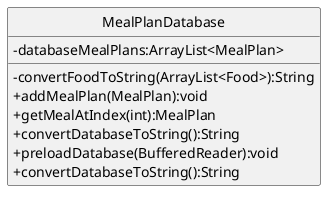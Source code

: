 @startuml
'https://plantuml.com/class-diagram

hide circle
skinparam classAttributeIconSize 0

class MealPlanDatabase {
- databaseMealPlans:ArrayList<MealPlan>
- convertFoodToString(ArrayList<Food>):String
+ addMealPlan(MealPlan):void
+ getMealAtIndex(int):MealPlan
+ convertDatabaseToString():String
+ preloadDatabase(BufferedReader):void
+ convertDatabaseToString():String
}
@enduml